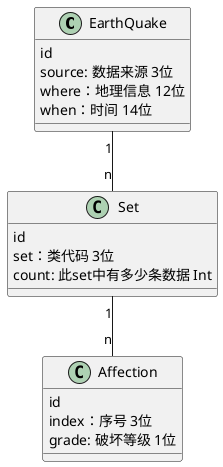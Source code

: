 @startuml
'https://plantuml.com/class-diagram

class EarthQuake{
id
source: 数据来源 3位
where：地理信息 12位
when：时间 14位
}

class Set{
id
set：类代码 3位
count: 此set中有多少条数据 Int
}

class Affection{
id
index：序号 3位
grade: 破坏等级 1位
}

EarthQuake "1"  -- "n" Set
Set "1" -- "n" Affection
@enduml